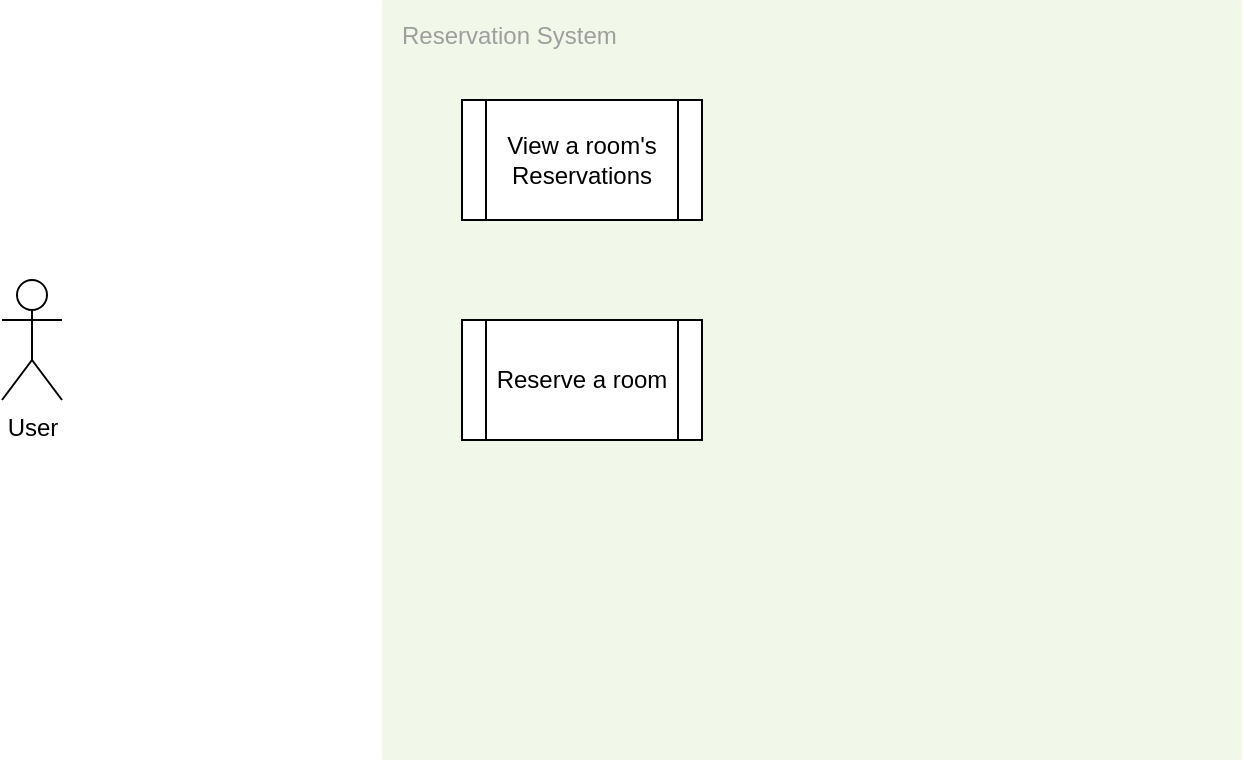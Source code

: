 <mxfile version="14.4.2" type="device"><diagram name="Page-1" id="edf60f1a-56cd-e834-aa8a-f176f3a09ee4"><mxGraphModel dx="976" dy="531" grid="1" gridSize="10" guides="1" tooltips="1" connect="1" arrows="1" fold="1" page="1" pageScale="1" pageWidth="1100" pageHeight="850" background="#ffffff" math="0" shadow="0"><root><mxCell id="0"/><mxCell id="1" parent="0"/><mxCell id="fsqE7WxXzQKBX9MEQ42r-1" value="User" style="shape=umlActor;verticalLabelPosition=bottom;verticalAlign=top;html=1;outlineConnect=0;" vertex="1" parent="1"><mxGeometry x="90" y="200" width="30" height="60" as="geometry"/></mxCell><mxCell id="fsqE7WxXzQKBX9MEQ42r-2" value="Reservation System" style="points=[[0,0,0],[0.25,0,0],[0.5,0,0],[0.75,0,0],[1,0,0],[1,0.25,0],[1,0.5,0],[1,0.75,0],[1,1,0],[0.75,1,0],[0.5,1,0],[0.25,1,0],[0,1,0],[0,0.75,0],[0,0.5,0],[0,0.25,0]];rounded=1;absoluteArcSize=1;arcSize=2;html=1;strokeColor=none;gradientColor=none;shadow=0;dashed=0;fontSize=12;fontColor=#9E9E9E;align=left;verticalAlign=top;spacing=10;spacingTop=-4;fillColor=#F1F8E9;" vertex="1" parent="1"><mxGeometry x="280" y="60" width="430" height="380" as="geometry"/></mxCell><mxCell id="fsqE7WxXzQKBX9MEQ42r-3" value="View a room's Reservations" style="shape=process;whiteSpace=wrap;html=1;backgroundOutline=1;" vertex="1" parent="1"><mxGeometry x="320" y="110" width="120" height="60" as="geometry"/></mxCell><mxCell id="fsqE7WxXzQKBX9MEQ42r-4" value="Reserve a room" style="shape=process;whiteSpace=wrap;html=1;backgroundOutline=1;" vertex="1" parent="1"><mxGeometry x="320" y="220" width="120" height="60" as="geometry"/></mxCell></root></mxGraphModel></diagram></mxfile>